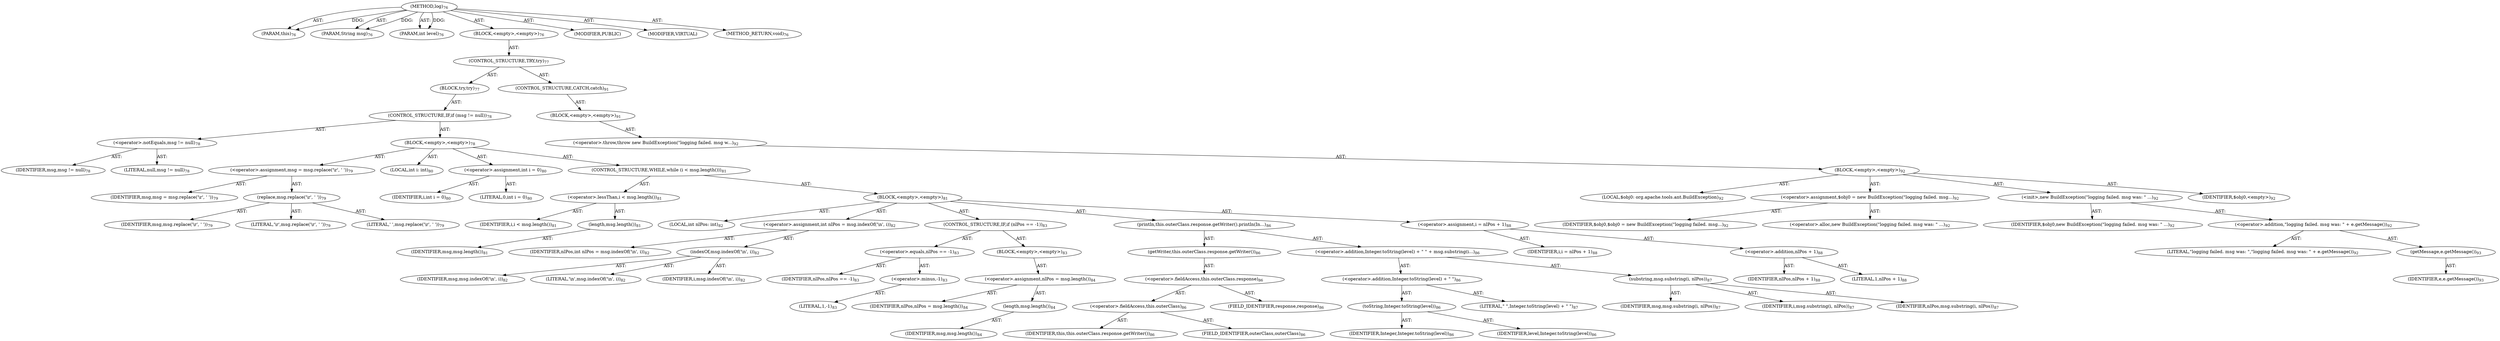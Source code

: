 digraph "log" {  
"111669149696" [label = <(METHOD,log)<SUB>76</SUB>> ]
"115964116997" [label = <(PARAM,this)<SUB>76</SUB>> ]
"115964116998" [label = <(PARAM,String msg)<SUB>76</SUB>> ]
"115964116999" [label = <(PARAM,int level)<SUB>76</SUB>> ]
"25769803776" [label = <(BLOCK,&lt;empty&gt;,&lt;empty&gt;)<SUB>76</SUB>> ]
"47244640256" [label = <(CONTROL_STRUCTURE,TRY,try)<SUB>77</SUB>> ]
"25769803777" [label = <(BLOCK,try,try)<SUB>77</SUB>> ]
"47244640257" [label = <(CONTROL_STRUCTURE,IF,if (msg != null))<SUB>78</SUB>> ]
"30064771072" [label = <(&lt;operator&gt;.notEquals,msg != null)<SUB>78</SUB>> ]
"68719476744" [label = <(IDENTIFIER,msg,msg != null)<SUB>78</SUB>> ]
"90194313216" [label = <(LITERAL,null,msg != null)<SUB>78</SUB>> ]
"25769803778" [label = <(BLOCK,&lt;empty&gt;,&lt;empty&gt;)<SUB>78</SUB>> ]
"30064771073" [label = <(&lt;operator&gt;.assignment,msg = msg.replace('\r', ' '))<SUB>79</SUB>> ]
"68719476745" [label = <(IDENTIFIER,msg,msg = msg.replace('\r', ' '))<SUB>79</SUB>> ]
"30064771074" [label = <(replace,msg.replace('\r', ' '))<SUB>79</SUB>> ]
"68719476746" [label = <(IDENTIFIER,msg,msg.replace('\r', ' '))<SUB>79</SUB>> ]
"90194313217" [label = <(LITERAL,'\r',msg.replace('\r', ' '))<SUB>79</SUB>> ]
"90194313218" [label = <(LITERAL,' ',msg.replace('\r', ' '))<SUB>79</SUB>> ]
"94489280512" [label = <(LOCAL,int i: int)<SUB>80</SUB>> ]
"30064771075" [label = <(&lt;operator&gt;.assignment,int i = 0)<SUB>80</SUB>> ]
"68719476747" [label = <(IDENTIFIER,i,int i = 0)<SUB>80</SUB>> ]
"90194313219" [label = <(LITERAL,0,int i = 0)<SUB>80</SUB>> ]
"47244640258" [label = <(CONTROL_STRUCTURE,WHILE,while (i &lt; msg.length()))<SUB>81</SUB>> ]
"30064771076" [label = <(&lt;operator&gt;.lessThan,i &lt; msg.length())<SUB>81</SUB>> ]
"68719476748" [label = <(IDENTIFIER,i,i &lt; msg.length())<SUB>81</SUB>> ]
"30064771077" [label = <(length,msg.length())<SUB>81</SUB>> ]
"68719476749" [label = <(IDENTIFIER,msg,msg.length())<SUB>81</SUB>> ]
"25769803779" [label = <(BLOCK,&lt;empty&gt;,&lt;empty&gt;)<SUB>81</SUB>> ]
"94489280513" [label = <(LOCAL,int nlPos: int)<SUB>82</SUB>> ]
"30064771078" [label = <(&lt;operator&gt;.assignment,int nlPos = msg.indexOf('\n', i))<SUB>82</SUB>> ]
"68719476750" [label = <(IDENTIFIER,nlPos,int nlPos = msg.indexOf('\n', i))<SUB>82</SUB>> ]
"30064771079" [label = <(indexOf,msg.indexOf('\n', i))<SUB>82</SUB>> ]
"68719476751" [label = <(IDENTIFIER,msg,msg.indexOf('\n', i))<SUB>82</SUB>> ]
"90194313220" [label = <(LITERAL,'\n',msg.indexOf('\n', i))<SUB>82</SUB>> ]
"68719476752" [label = <(IDENTIFIER,i,msg.indexOf('\n', i))<SUB>82</SUB>> ]
"47244640259" [label = <(CONTROL_STRUCTURE,IF,if (nlPos == -1))<SUB>83</SUB>> ]
"30064771080" [label = <(&lt;operator&gt;.equals,nlPos == -1)<SUB>83</SUB>> ]
"68719476753" [label = <(IDENTIFIER,nlPos,nlPos == -1)<SUB>83</SUB>> ]
"30064771081" [label = <(&lt;operator&gt;.minus,-1)<SUB>83</SUB>> ]
"90194313221" [label = <(LITERAL,1,-1)<SUB>83</SUB>> ]
"25769803780" [label = <(BLOCK,&lt;empty&gt;,&lt;empty&gt;)<SUB>83</SUB>> ]
"30064771082" [label = <(&lt;operator&gt;.assignment,nlPos = msg.length())<SUB>84</SUB>> ]
"68719476754" [label = <(IDENTIFIER,nlPos,nlPos = msg.length())<SUB>84</SUB>> ]
"30064771083" [label = <(length,msg.length())<SUB>84</SUB>> ]
"68719476755" [label = <(IDENTIFIER,msg,msg.length())<SUB>84</SUB>> ]
"30064771084" [label = <(println,this.outerClass.response.getWriter().println(In...)<SUB>86</SUB>> ]
"30064771085" [label = <(getWriter,this.outerClass.response.getWriter())<SUB>86</SUB>> ]
"30064771086" [label = <(&lt;operator&gt;.fieldAccess,this.outerClass.response)<SUB>86</SUB>> ]
"30064771087" [label = <(&lt;operator&gt;.fieldAccess,this.outerClass)<SUB>86</SUB>> ]
"68719476756" [label = <(IDENTIFIER,this,this.outerClass.response.getWriter())<SUB>86</SUB>> ]
"55834574848" [label = <(FIELD_IDENTIFIER,outerClass,outerClass)<SUB>86</SUB>> ]
"55834574849" [label = <(FIELD_IDENTIFIER,response,response)<SUB>86</SUB>> ]
"30064771088" [label = <(&lt;operator&gt;.addition,Integer.toString(level) + &quot; &quot; + msg.substring(i...)<SUB>86</SUB>> ]
"30064771089" [label = <(&lt;operator&gt;.addition,Integer.toString(level) + &quot; &quot;)<SUB>86</SUB>> ]
"30064771090" [label = <(toString,Integer.toString(level))<SUB>86</SUB>> ]
"68719476757" [label = <(IDENTIFIER,Integer,Integer.toString(level))<SUB>86</SUB>> ]
"68719476758" [label = <(IDENTIFIER,level,Integer.toString(level))<SUB>86</SUB>> ]
"90194313222" [label = <(LITERAL,&quot; &quot;,Integer.toString(level) + &quot; &quot;)<SUB>87</SUB>> ]
"30064771091" [label = <(substring,msg.substring(i, nlPos))<SUB>87</SUB>> ]
"68719476759" [label = <(IDENTIFIER,msg,msg.substring(i, nlPos))<SUB>87</SUB>> ]
"68719476760" [label = <(IDENTIFIER,i,msg.substring(i, nlPos))<SUB>87</SUB>> ]
"68719476761" [label = <(IDENTIFIER,nlPos,msg.substring(i, nlPos))<SUB>87</SUB>> ]
"30064771092" [label = <(&lt;operator&gt;.assignment,i = nlPos + 1)<SUB>88</SUB>> ]
"68719476762" [label = <(IDENTIFIER,i,i = nlPos + 1)<SUB>88</SUB>> ]
"30064771093" [label = <(&lt;operator&gt;.addition,nlPos + 1)<SUB>88</SUB>> ]
"68719476763" [label = <(IDENTIFIER,nlPos,nlPos + 1)<SUB>88</SUB>> ]
"90194313223" [label = <(LITERAL,1,nlPos + 1)<SUB>88</SUB>> ]
"47244640260" [label = <(CONTROL_STRUCTURE,CATCH,catch)<SUB>91</SUB>> ]
"25769803781" [label = <(BLOCK,&lt;empty&gt;,&lt;empty&gt;)<SUB>91</SUB>> ]
"30064771094" [label = <(&lt;operator&gt;.throw,throw new BuildException(&quot;logging failed. msg w...)<SUB>92</SUB>> ]
"25769803782" [label = <(BLOCK,&lt;empty&gt;,&lt;empty&gt;)<SUB>92</SUB>> ]
"94489280514" [label = <(LOCAL,$obj0: org.apache.tools.ant.BuildException)<SUB>92</SUB>> ]
"30064771095" [label = <(&lt;operator&gt;.assignment,$obj0 = new BuildException(&quot;logging failed. msg...)<SUB>92</SUB>> ]
"68719476764" [label = <(IDENTIFIER,$obj0,$obj0 = new BuildException(&quot;logging failed. msg...)<SUB>92</SUB>> ]
"30064771096" [label = <(&lt;operator&gt;.alloc,new BuildException(&quot;logging failed. msg was: &quot; ...)<SUB>92</SUB>> ]
"30064771097" [label = <(&lt;init&gt;,new BuildException(&quot;logging failed. msg was: &quot; ...)<SUB>92</SUB>> ]
"68719476765" [label = <(IDENTIFIER,$obj0,new BuildException(&quot;logging failed. msg was: &quot; ...)<SUB>92</SUB>> ]
"30064771098" [label = <(&lt;operator&gt;.addition,&quot;logging failed. msg was: &quot; + e.getMessage())<SUB>92</SUB>> ]
"90194313224" [label = <(LITERAL,&quot;logging failed. msg was: &quot;,&quot;logging failed. msg was: &quot; + e.getMessage())<SUB>92</SUB>> ]
"30064771099" [label = <(getMessage,e.getMessage())<SUB>93</SUB>> ]
"68719476766" [label = <(IDENTIFIER,e,e.getMessage())<SUB>93</SUB>> ]
"68719476767" [label = <(IDENTIFIER,$obj0,&lt;empty&gt;)<SUB>92</SUB>> ]
"133143986176" [label = <(MODIFIER,PUBLIC)> ]
"133143986177" [label = <(MODIFIER,VIRTUAL)> ]
"128849018880" [label = <(METHOD_RETURN,void)<SUB>76</SUB>> ]
  "111669149696" -> "115964116997"  [ label = "AST: "] 
  "111669149696" -> "115964116998"  [ label = "AST: "] 
  "111669149696" -> "115964116999"  [ label = "AST: "] 
  "111669149696" -> "25769803776"  [ label = "AST: "] 
  "111669149696" -> "133143986176"  [ label = "AST: "] 
  "111669149696" -> "133143986177"  [ label = "AST: "] 
  "111669149696" -> "128849018880"  [ label = "AST: "] 
  "25769803776" -> "47244640256"  [ label = "AST: "] 
  "47244640256" -> "25769803777"  [ label = "AST: "] 
  "47244640256" -> "47244640260"  [ label = "AST: "] 
  "25769803777" -> "47244640257"  [ label = "AST: "] 
  "47244640257" -> "30064771072"  [ label = "AST: "] 
  "47244640257" -> "25769803778"  [ label = "AST: "] 
  "30064771072" -> "68719476744"  [ label = "AST: "] 
  "30064771072" -> "90194313216"  [ label = "AST: "] 
  "25769803778" -> "30064771073"  [ label = "AST: "] 
  "25769803778" -> "94489280512"  [ label = "AST: "] 
  "25769803778" -> "30064771075"  [ label = "AST: "] 
  "25769803778" -> "47244640258"  [ label = "AST: "] 
  "30064771073" -> "68719476745"  [ label = "AST: "] 
  "30064771073" -> "30064771074"  [ label = "AST: "] 
  "30064771074" -> "68719476746"  [ label = "AST: "] 
  "30064771074" -> "90194313217"  [ label = "AST: "] 
  "30064771074" -> "90194313218"  [ label = "AST: "] 
  "30064771075" -> "68719476747"  [ label = "AST: "] 
  "30064771075" -> "90194313219"  [ label = "AST: "] 
  "47244640258" -> "30064771076"  [ label = "AST: "] 
  "47244640258" -> "25769803779"  [ label = "AST: "] 
  "30064771076" -> "68719476748"  [ label = "AST: "] 
  "30064771076" -> "30064771077"  [ label = "AST: "] 
  "30064771077" -> "68719476749"  [ label = "AST: "] 
  "25769803779" -> "94489280513"  [ label = "AST: "] 
  "25769803779" -> "30064771078"  [ label = "AST: "] 
  "25769803779" -> "47244640259"  [ label = "AST: "] 
  "25769803779" -> "30064771084"  [ label = "AST: "] 
  "25769803779" -> "30064771092"  [ label = "AST: "] 
  "30064771078" -> "68719476750"  [ label = "AST: "] 
  "30064771078" -> "30064771079"  [ label = "AST: "] 
  "30064771079" -> "68719476751"  [ label = "AST: "] 
  "30064771079" -> "90194313220"  [ label = "AST: "] 
  "30064771079" -> "68719476752"  [ label = "AST: "] 
  "47244640259" -> "30064771080"  [ label = "AST: "] 
  "47244640259" -> "25769803780"  [ label = "AST: "] 
  "30064771080" -> "68719476753"  [ label = "AST: "] 
  "30064771080" -> "30064771081"  [ label = "AST: "] 
  "30064771081" -> "90194313221"  [ label = "AST: "] 
  "25769803780" -> "30064771082"  [ label = "AST: "] 
  "30064771082" -> "68719476754"  [ label = "AST: "] 
  "30064771082" -> "30064771083"  [ label = "AST: "] 
  "30064771083" -> "68719476755"  [ label = "AST: "] 
  "30064771084" -> "30064771085"  [ label = "AST: "] 
  "30064771084" -> "30064771088"  [ label = "AST: "] 
  "30064771085" -> "30064771086"  [ label = "AST: "] 
  "30064771086" -> "30064771087"  [ label = "AST: "] 
  "30064771086" -> "55834574849"  [ label = "AST: "] 
  "30064771087" -> "68719476756"  [ label = "AST: "] 
  "30064771087" -> "55834574848"  [ label = "AST: "] 
  "30064771088" -> "30064771089"  [ label = "AST: "] 
  "30064771088" -> "30064771091"  [ label = "AST: "] 
  "30064771089" -> "30064771090"  [ label = "AST: "] 
  "30064771089" -> "90194313222"  [ label = "AST: "] 
  "30064771090" -> "68719476757"  [ label = "AST: "] 
  "30064771090" -> "68719476758"  [ label = "AST: "] 
  "30064771091" -> "68719476759"  [ label = "AST: "] 
  "30064771091" -> "68719476760"  [ label = "AST: "] 
  "30064771091" -> "68719476761"  [ label = "AST: "] 
  "30064771092" -> "68719476762"  [ label = "AST: "] 
  "30064771092" -> "30064771093"  [ label = "AST: "] 
  "30064771093" -> "68719476763"  [ label = "AST: "] 
  "30064771093" -> "90194313223"  [ label = "AST: "] 
  "47244640260" -> "25769803781"  [ label = "AST: "] 
  "25769803781" -> "30064771094"  [ label = "AST: "] 
  "30064771094" -> "25769803782"  [ label = "AST: "] 
  "25769803782" -> "94489280514"  [ label = "AST: "] 
  "25769803782" -> "30064771095"  [ label = "AST: "] 
  "25769803782" -> "30064771097"  [ label = "AST: "] 
  "25769803782" -> "68719476767"  [ label = "AST: "] 
  "30064771095" -> "68719476764"  [ label = "AST: "] 
  "30064771095" -> "30064771096"  [ label = "AST: "] 
  "30064771097" -> "68719476765"  [ label = "AST: "] 
  "30064771097" -> "30064771098"  [ label = "AST: "] 
  "30064771098" -> "90194313224"  [ label = "AST: "] 
  "30064771098" -> "30064771099"  [ label = "AST: "] 
  "30064771099" -> "68719476766"  [ label = "AST: "] 
  "111669149696" -> "115964116997"  [ label = "DDG: "] 
  "111669149696" -> "115964116998"  [ label = "DDG: "] 
  "111669149696" -> "115964116999"  [ label = "DDG: "] 
}
